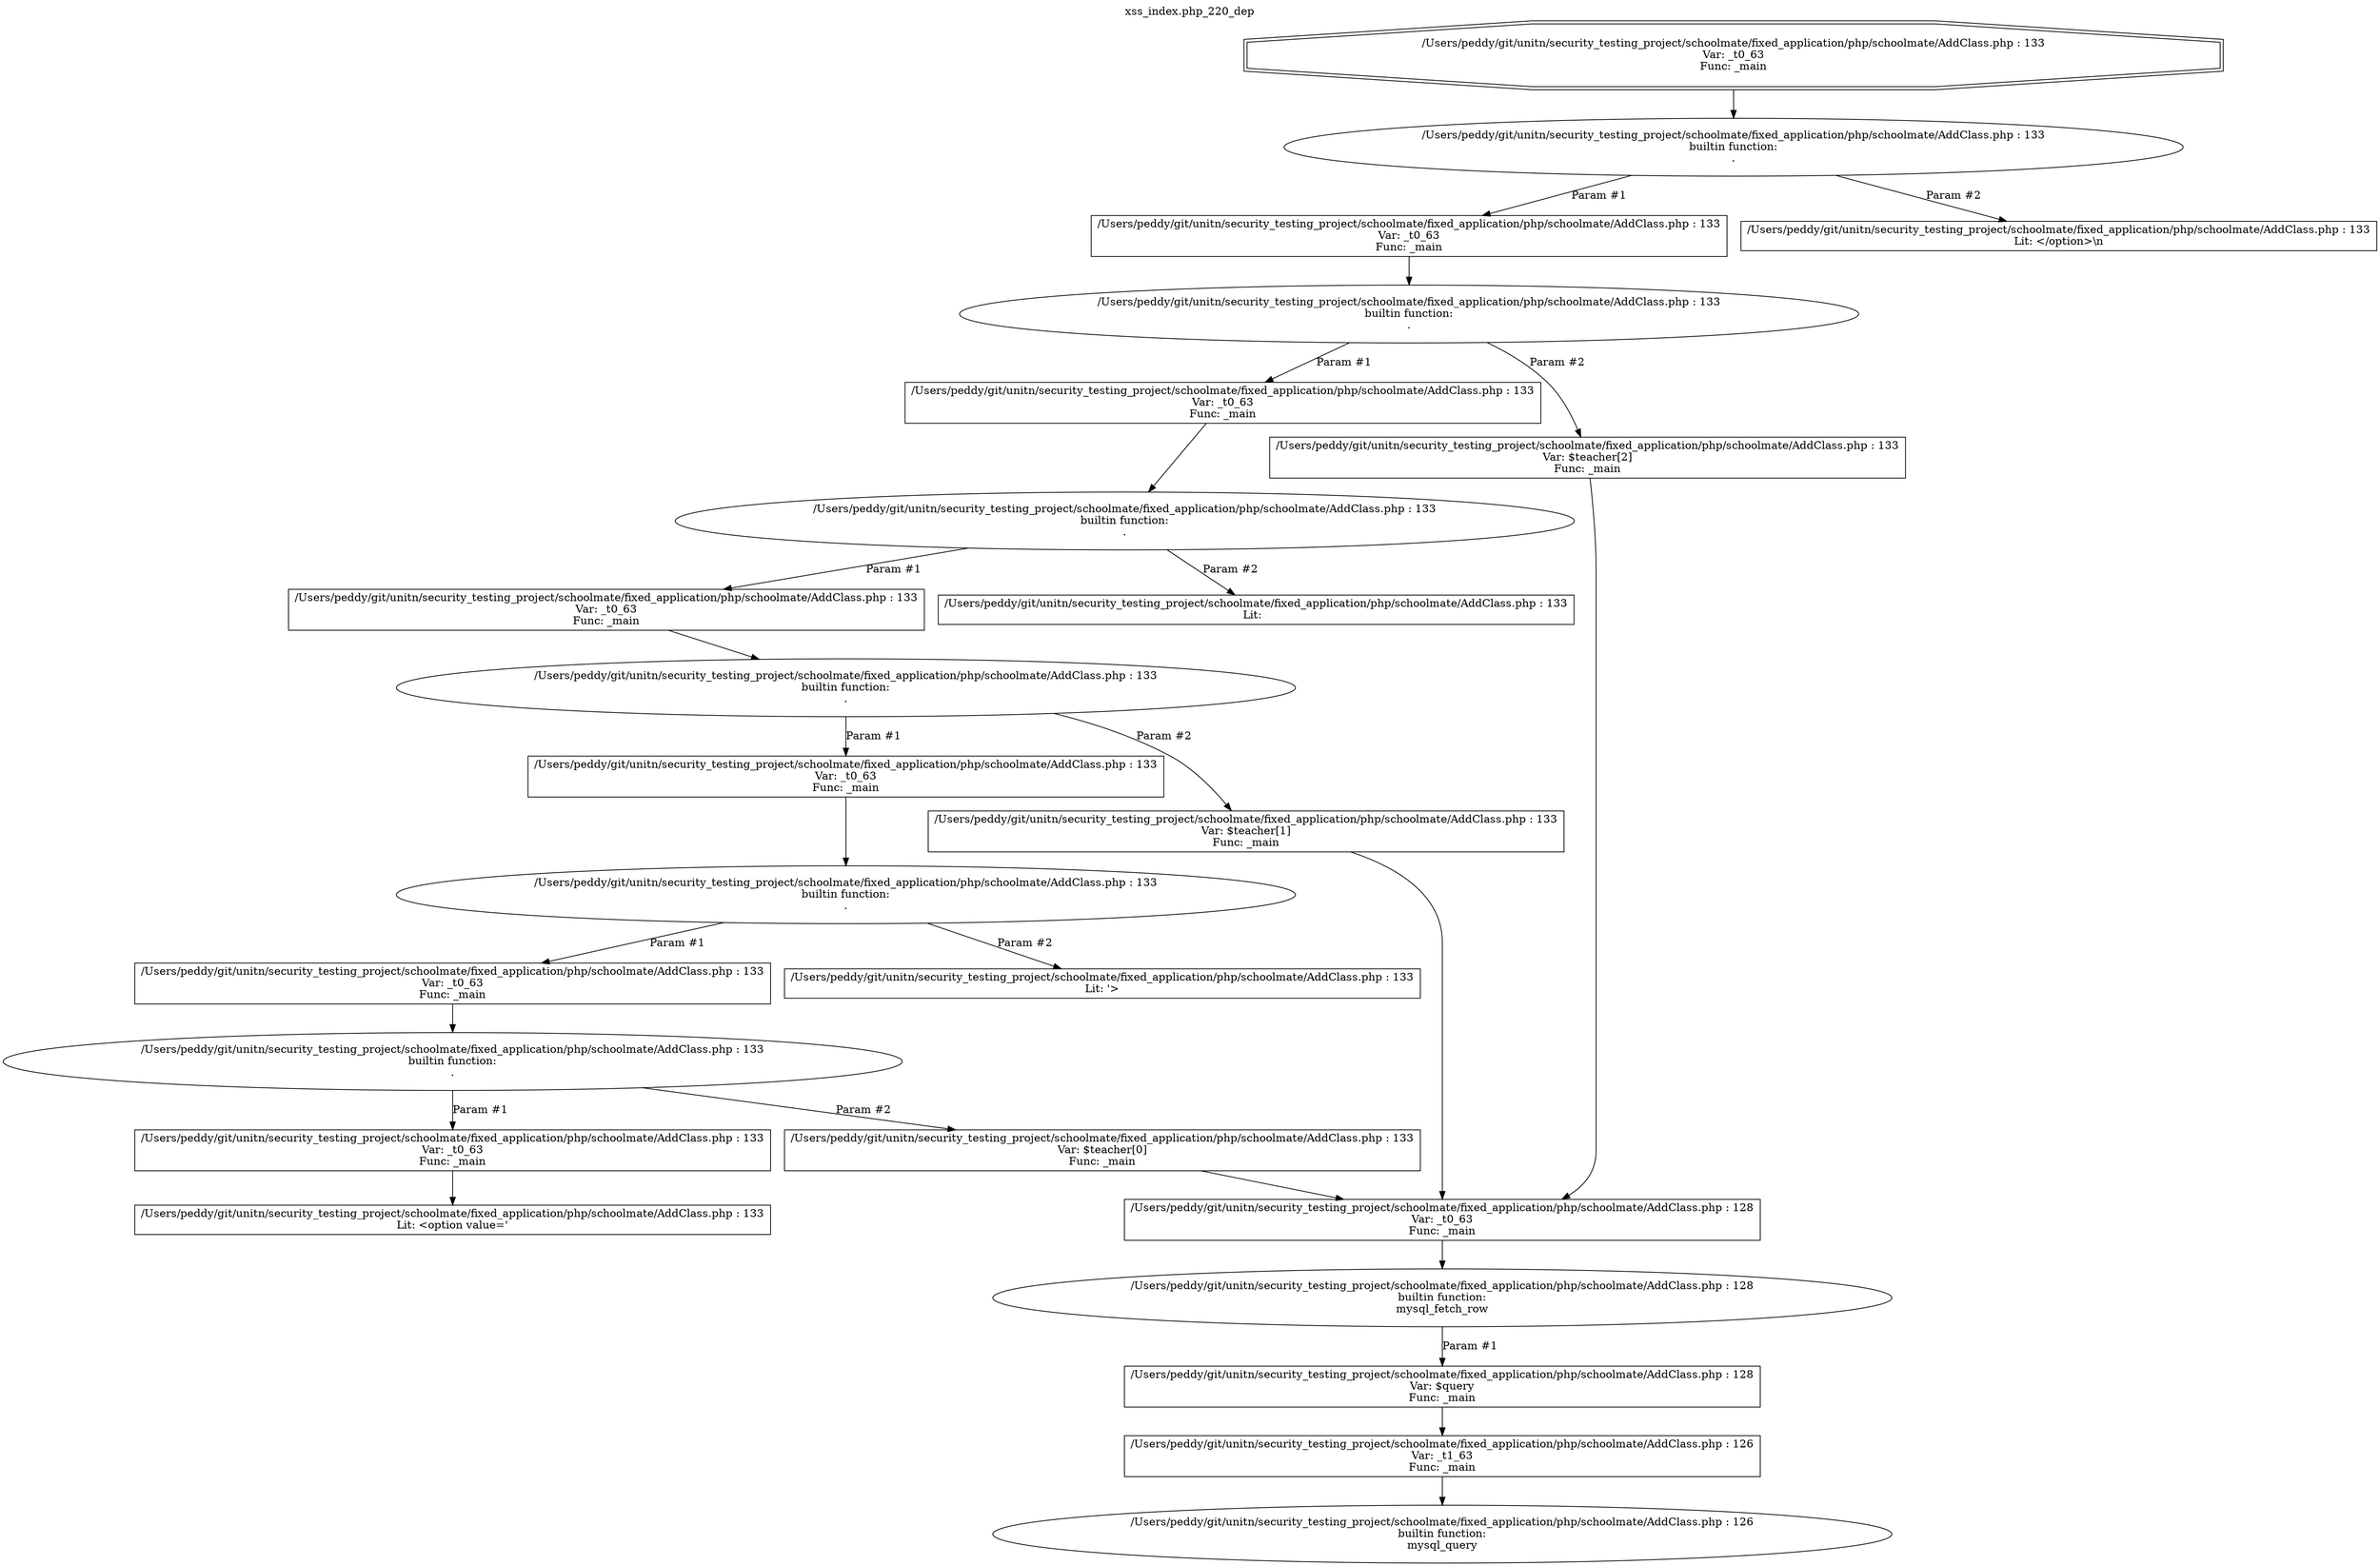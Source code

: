 digraph cfg {
  label="xss_index.php_220_dep";
  labelloc=t;
  n1 [shape=doubleoctagon, label="/Users/peddy/git/unitn/security_testing_project/schoolmate/fixed_application/php/schoolmate/AddClass.php : 133\nVar: _t0_63\nFunc: _main\n"];
  n2 [shape=ellipse, label="/Users/peddy/git/unitn/security_testing_project/schoolmate/fixed_application/php/schoolmate/AddClass.php : 133\nbuiltin function:\n.\n"];
  n3 [shape=box, label="/Users/peddy/git/unitn/security_testing_project/schoolmate/fixed_application/php/schoolmate/AddClass.php : 133\nVar: _t0_63\nFunc: _main\n"];
  n4 [shape=ellipse, label="/Users/peddy/git/unitn/security_testing_project/schoolmate/fixed_application/php/schoolmate/AddClass.php : 133\nbuiltin function:\n.\n"];
  n5 [shape=box, label="/Users/peddy/git/unitn/security_testing_project/schoolmate/fixed_application/php/schoolmate/AddClass.php : 133\nVar: _t0_63\nFunc: _main\n"];
  n6 [shape=ellipse, label="/Users/peddy/git/unitn/security_testing_project/schoolmate/fixed_application/php/schoolmate/AddClass.php : 133\nbuiltin function:\n.\n"];
  n7 [shape=box, label="/Users/peddy/git/unitn/security_testing_project/schoolmate/fixed_application/php/schoolmate/AddClass.php : 133\nVar: _t0_63\nFunc: _main\n"];
  n8 [shape=ellipse, label="/Users/peddy/git/unitn/security_testing_project/schoolmate/fixed_application/php/schoolmate/AddClass.php : 133\nbuiltin function:\n.\n"];
  n9 [shape=box, label="/Users/peddy/git/unitn/security_testing_project/schoolmate/fixed_application/php/schoolmate/AddClass.php : 133\nVar: _t0_63\nFunc: _main\n"];
  n10 [shape=ellipse, label="/Users/peddy/git/unitn/security_testing_project/schoolmate/fixed_application/php/schoolmate/AddClass.php : 133\nbuiltin function:\n.\n"];
  n11 [shape=box, label="/Users/peddy/git/unitn/security_testing_project/schoolmate/fixed_application/php/schoolmate/AddClass.php : 133\nVar: _t0_63\nFunc: _main\n"];
  n12 [shape=ellipse, label="/Users/peddy/git/unitn/security_testing_project/schoolmate/fixed_application/php/schoolmate/AddClass.php : 133\nbuiltin function:\n.\n"];
  n13 [shape=box, label="/Users/peddy/git/unitn/security_testing_project/schoolmate/fixed_application/php/schoolmate/AddClass.php : 133\nVar: _t0_63\nFunc: _main\n"];
  n14 [shape=box, label="/Users/peddy/git/unitn/security_testing_project/schoolmate/fixed_application/php/schoolmate/AddClass.php : 133\nLit: <option value='\n"];
  n15 [shape=box, label="/Users/peddy/git/unitn/security_testing_project/schoolmate/fixed_application/php/schoolmate/AddClass.php : 133\nVar: $teacher[0]\nFunc: _main\n"];
  n16 [shape=box, label="/Users/peddy/git/unitn/security_testing_project/schoolmate/fixed_application/php/schoolmate/AddClass.php : 128\nVar: _t0_63\nFunc: _main\n"];
  n17 [shape=ellipse, label="/Users/peddy/git/unitn/security_testing_project/schoolmate/fixed_application/php/schoolmate/AddClass.php : 128\nbuiltin function:\nmysql_fetch_row\n"];
  n18 [shape=box, label="/Users/peddy/git/unitn/security_testing_project/schoolmate/fixed_application/php/schoolmate/AddClass.php : 128\nVar: $query\nFunc: _main\n"];
  n19 [shape=box, label="/Users/peddy/git/unitn/security_testing_project/schoolmate/fixed_application/php/schoolmate/AddClass.php : 126\nVar: _t1_63\nFunc: _main\n"];
  n20 [shape=ellipse, label="/Users/peddy/git/unitn/security_testing_project/schoolmate/fixed_application/php/schoolmate/AddClass.php : 126\nbuiltin function:\nmysql_query\n"];
  n21 [shape=box, label="/Users/peddy/git/unitn/security_testing_project/schoolmate/fixed_application/php/schoolmate/AddClass.php : 133\nLit: '>\n"];
  n22 [shape=box, label="/Users/peddy/git/unitn/security_testing_project/schoolmate/fixed_application/php/schoolmate/AddClass.php : 133\nVar: $teacher[1]\nFunc: _main\n"];
  n23 [shape=box, label="/Users/peddy/git/unitn/security_testing_project/schoolmate/fixed_application/php/schoolmate/AddClass.php : 133\nLit:  \n"];
  n24 [shape=box, label="/Users/peddy/git/unitn/security_testing_project/schoolmate/fixed_application/php/schoolmate/AddClass.php : 133\nVar: $teacher[2]\nFunc: _main\n"];
  n25 [shape=box, label="/Users/peddy/git/unitn/security_testing_project/schoolmate/fixed_application/php/schoolmate/AddClass.php : 133\nLit: </option>\\n\n"];
  n1 -> n2;
  n3 -> n4;
  n5 -> n6;
  n7 -> n8;
  n9 -> n10;
  n11 -> n12;
  n13 -> n14;
  n12 -> n13[label="Param #1"];
  n12 -> n15[label="Param #2"];
  n16 -> n17;
  n19 -> n20;
  n18 -> n19;
  n17 -> n18[label="Param #1"];
  n15 -> n16;
  n10 -> n11[label="Param #1"];
  n10 -> n21[label="Param #2"];
  n8 -> n9[label="Param #1"];
  n8 -> n22[label="Param #2"];
  n22 -> n16;
  n6 -> n7[label="Param #1"];
  n6 -> n23[label="Param #2"];
  n4 -> n5[label="Param #1"];
  n4 -> n24[label="Param #2"];
  n24 -> n16;
  n2 -> n3[label="Param #1"];
  n2 -> n25[label="Param #2"];
}

